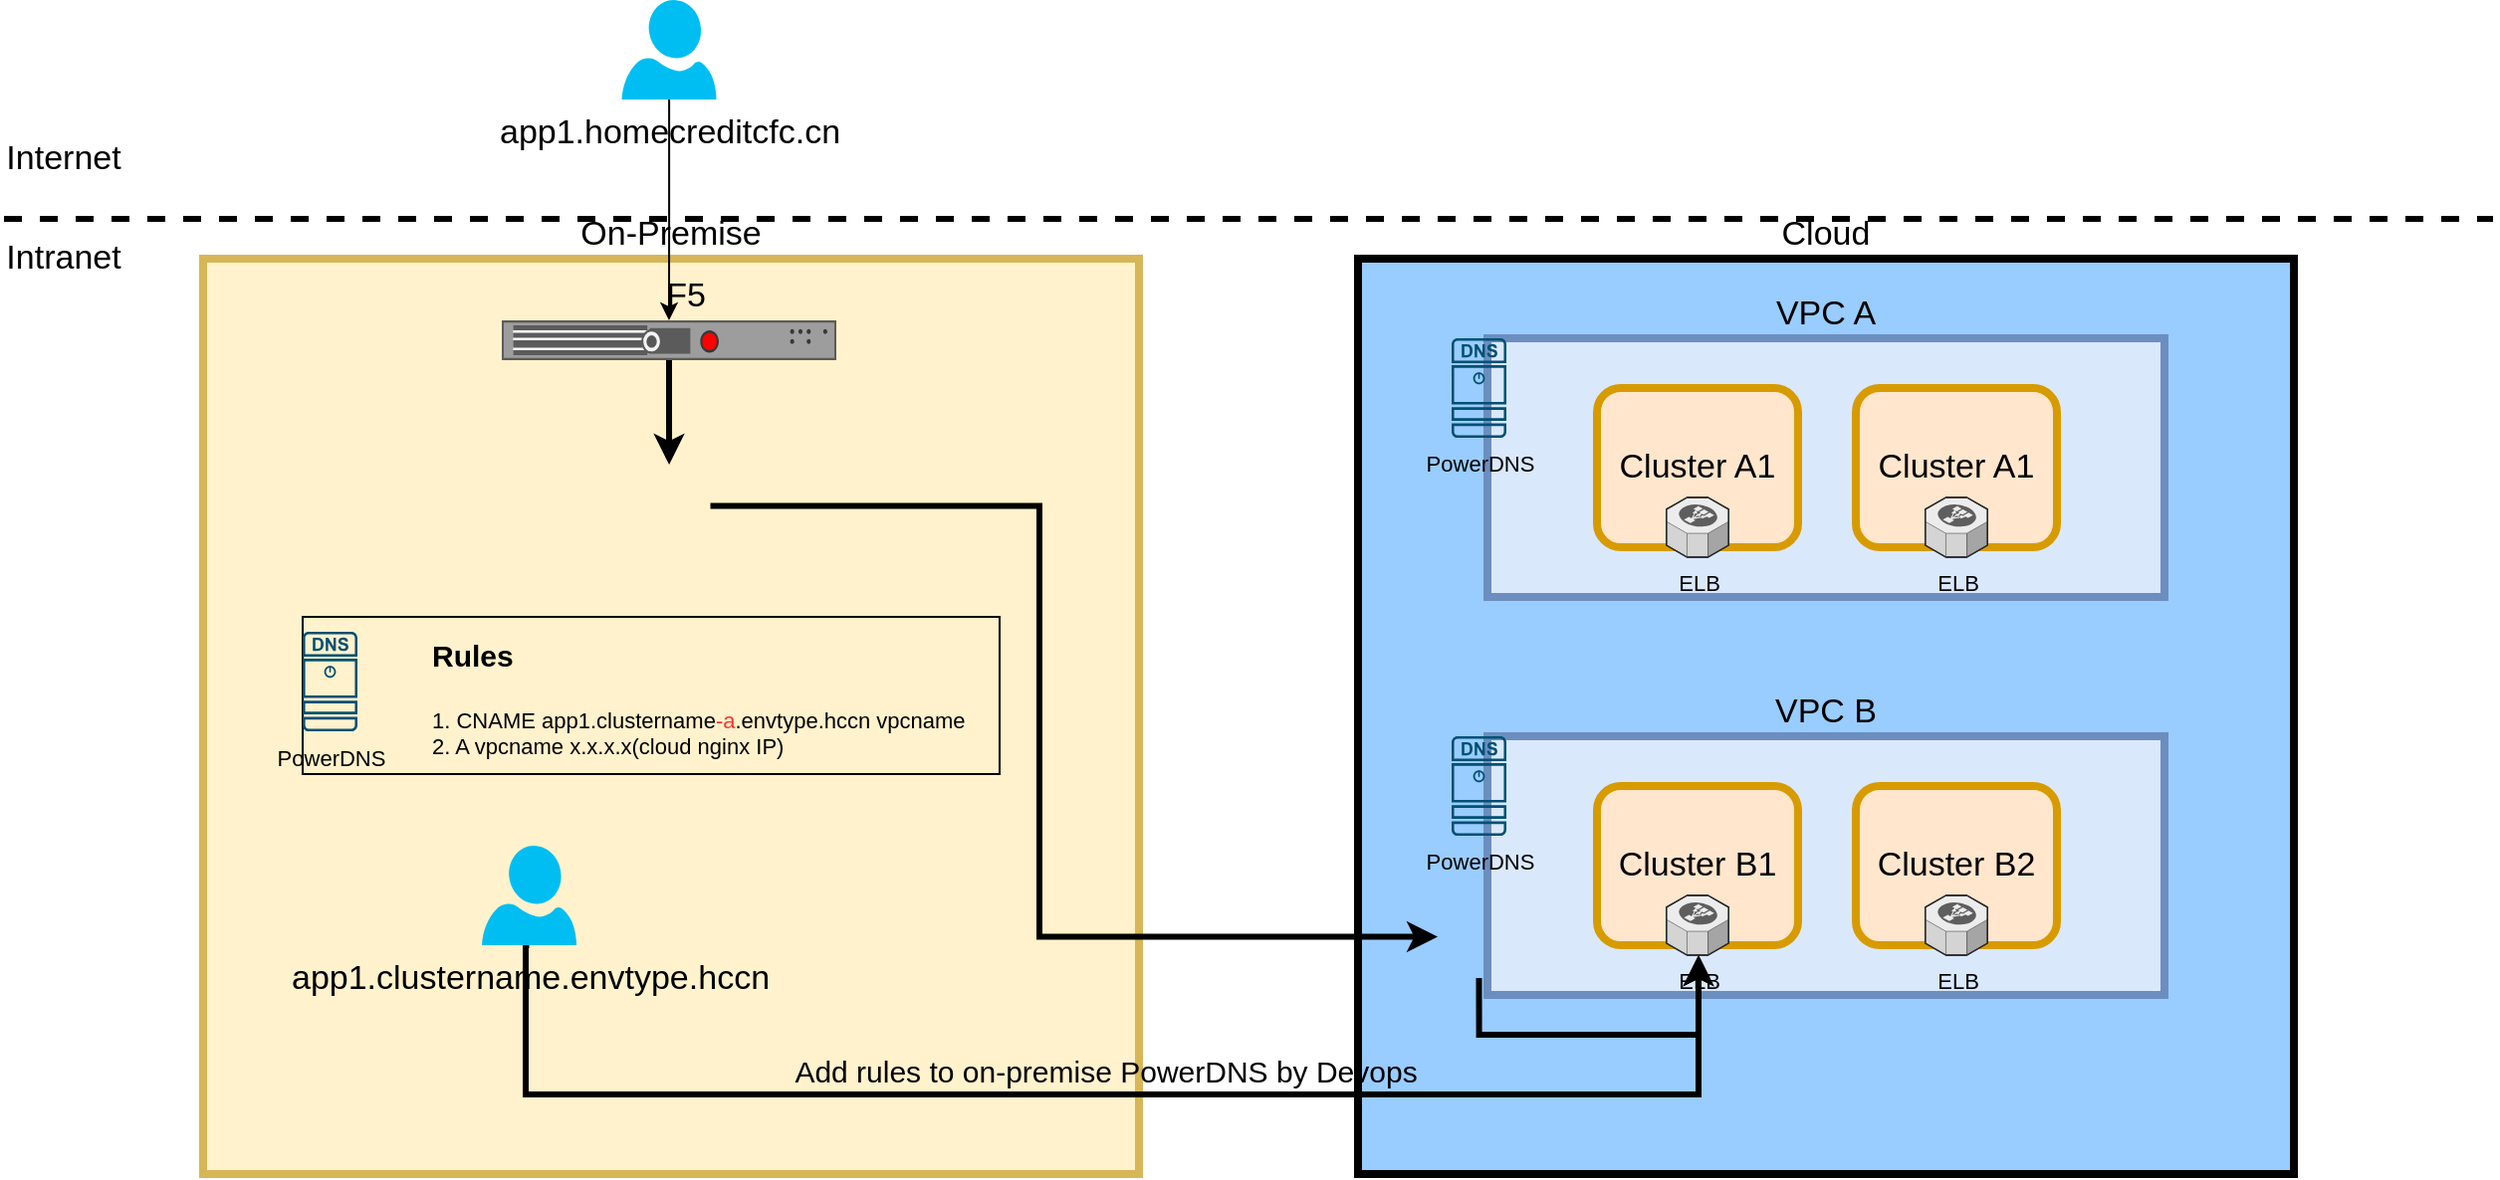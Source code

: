 <mxfile version="14.6.6" type="github">
  <diagram id="9IovndKO5Lwux1j9DJRa" name="Page-1">
    <mxGraphModel dx="1422" dy="752" grid="1" gridSize="10" guides="1" tooltips="1" connect="1" arrows="1" fold="1" page="1" pageScale="1" pageWidth="1920" pageHeight="1200" math="0" shadow="0">
      <root>
        <mxCell id="0" />
        <mxCell id="1" parent="0" />
        <mxCell id="GJDk6ChRwVHrgXMmXjr3-1" value="" style="endArrow=none;dashed=1;html=1;fontSize=11;strokeWidth=3;" edge="1" parent="1">
          <mxGeometry width="50" height="50" relative="1" as="geometry">
            <mxPoint x="10" y="180" as="sourcePoint" />
            <mxPoint x="1260" y="180" as="targetPoint" />
          </mxGeometry>
        </mxCell>
        <mxCell id="GJDk6ChRwVHrgXMmXjr3-4" value="On-Premise" style="rounded=0;whiteSpace=wrap;html=1;strokeWidth=4;labelPosition=center;verticalLabelPosition=top;align=center;verticalAlign=bottom;fontSize=17;fillColor=#fff2cc;strokeColor=#d6b656;" vertex="1" parent="1">
          <mxGeometry x="110" y="200" width="470" height="460" as="geometry" />
        </mxCell>
        <mxCell id="GJDk6ChRwVHrgXMmXjr3-5" value="Cloud" style="rounded=0;whiteSpace=wrap;html=1;strokeWidth=4;labelPosition=center;verticalLabelPosition=top;align=center;verticalAlign=bottom;fontSize=17;labelBorderColor=none;labelBackgroundColor=none;fillColor=#99CCFF;" vertex="1" parent="1">
          <mxGeometry x="690" y="200" width="470" height="460" as="geometry" />
        </mxCell>
        <mxCell id="GJDk6ChRwVHrgXMmXjr3-6" value="&lt;div&gt;VPC A&lt;/div&gt;" style="rounded=0;whiteSpace=wrap;html=1;labelBackgroundColor=none;fontSize=17;strokeWidth=4;labelPosition=center;verticalLabelPosition=top;align=center;verticalAlign=bottom;fillColor=#dae8fc;strokeColor=#6c8ebf;" vertex="1" parent="1">
          <mxGeometry x="755" y="240" width="340" height="130" as="geometry" />
        </mxCell>
        <mxCell id="GJDk6ChRwVHrgXMmXjr3-7" value="&lt;div&gt;VPC B&lt;/div&gt;" style="rounded=0;whiteSpace=wrap;html=1;labelBackgroundColor=none;fontSize=17;strokeWidth=4;labelPosition=center;verticalLabelPosition=top;align=center;verticalAlign=bottom;fillColor=#dae8fc;strokeColor=#6c8ebf;" vertex="1" parent="1">
          <mxGeometry x="755" y="440" width="340" height="130" as="geometry" />
        </mxCell>
        <mxCell id="GJDk6ChRwVHrgXMmXjr3-9" value="Cluster B1" style="rounded=1;whiteSpace=wrap;html=1;labelBackgroundColor=none;fontSize=17;strokeWidth=4;fillColor=#ffe6cc;strokeColor=#d79b00;" vertex="1" parent="1">
          <mxGeometry x="810" y="465" width="101" height="80" as="geometry" />
        </mxCell>
        <mxCell id="GJDk6ChRwVHrgXMmXjr3-13" value="Cluster B2" style="rounded=1;whiteSpace=wrap;html=1;labelBackgroundColor=none;fontSize=17;strokeWidth=4;fillColor=#ffe6cc;strokeColor=#d79b00;" vertex="1" parent="1">
          <mxGeometry x="940" y="465" width="101" height="80" as="geometry" />
        </mxCell>
        <mxCell id="GJDk6ChRwVHrgXMmXjr3-15" value="Cluster A1" style="rounded=1;whiteSpace=wrap;html=1;labelBackgroundColor=none;fontSize=17;strokeWidth=4;fillColor=#ffe6cc;strokeColor=#d79b00;" vertex="1" parent="1">
          <mxGeometry x="810" y="265" width="101" height="80" as="geometry" />
        </mxCell>
        <mxCell id="GJDk6ChRwVHrgXMmXjr3-16" value="Cluster A1" style="rounded=1;whiteSpace=wrap;html=1;labelBackgroundColor=none;fontSize=17;strokeWidth=4;fillColor=#ffe6cc;strokeColor=#d79b00;" vertex="1" parent="1">
          <mxGeometry x="940" y="265" width="101" height="80" as="geometry" />
        </mxCell>
        <mxCell id="GJDk6ChRwVHrgXMmXjr3-26" value="&lt;div style=&quot;font-size: 15px;&quot;&gt;&lt;span style=&quot;font-size: 15px;&quot;&gt;Add rules to on-premise PowerDNS by Devops&lt;/span&gt;&lt;/div&gt;" style="edgeStyle=orthogonalEdgeStyle;rounded=0;orthogonalLoop=1;jettySize=auto;html=1;fontSize=15;strokeWidth=3;exitX=0.5;exitY=1;exitDx=0;exitDy=0;exitPerimeter=0;labelBackgroundColor=none;labelPosition=center;verticalLabelPosition=top;align=center;verticalAlign=bottom;" edge="1" parent="1" source="GJDk6ChRwVHrgXMmXjr3-18" target="GJDk6ChRwVHrgXMmXjr3-36">
          <mxGeometry relative="1" as="geometry">
            <Array as="points">
              <mxPoint x="272" y="545" />
              <mxPoint x="272" y="620" />
              <mxPoint x="861" y="620" />
            </Array>
          </mxGeometry>
        </mxCell>
        <mxCell id="GJDk6ChRwVHrgXMmXjr3-18" value="&lt;div&gt;app1.clustername.envtype.hccn&lt;/div&gt;" style="verticalLabelPosition=bottom;html=1;verticalAlign=top;align=center;strokeColor=none;fillColor=#00BEF2;shape=mxgraph.azure.user;labelBackgroundColor=none;fontSize=17;" vertex="1" parent="1">
          <mxGeometry x="250" y="495" width="47.5" height="50" as="geometry" />
        </mxCell>
        <mxCell id="GJDk6ChRwVHrgXMmXjr3-21" value="" style="edgeStyle=orthogonalEdgeStyle;rounded=0;orthogonalLoop=1;jettySize=auto;html=1;fontSize=17;" edge="1" parent="1" source="GJDk6ChRwVHrgXMmXjr3-19" target="GJDk6ChRwVHrgXMmXjr3-20">
          <mxGeometry relative="1" as="geometry" />
        </mxCell>
        <mxCell id="GJDk6ChRwVHrgXMmXjr3-19" value="app1.homecreditcfc.cn" style="verticalLabelPosition=bottom;html=1;verticalAlign=top;align=center;strokeColor=none;fillColor=#00BEF2;shape=mxgraph.azure.user;labelBackgroundColor=none;fontSize=17;" vertex="1" parent="1">
          <mxGeometry x="320.25" y="70" width="47.5" height="50" as="geometry" />
        </mxCell>
        <mxCell id="GJDk6ChRwVHrgXMmXjr3-55" value="" style="edgeStyle=orthogonalEdgeStyle;rounded=0;orthogonalLoop=1;jettySize=auto;html=1;fontSize=11;strokeWidth=3;entryX=0;entryY=0.5;entryDx=0;entryDy=0;exitX=1;exitY=0.5;exitDx=0;exitDy=0;" edge="1" parent="1" source="GJDk6ChRwVHrgXMmXjr3-59" target="GJDk6ChRwVHrgXMmXjr3-34">
          <mxGeometry relative="1" as="geometry">
            <mxPoint x="508" y="241" as="targetPoint" />
            <Array as="points">
              <mxPoint x="530" y="324" />
              <mxPoint x="530" y="541" />
            </Array>
          </mxGeometry>
        </mxCell>
        <mxCell id="GJDk6ChRwVHrgXMmXjr3-60" value="" style="edgeStyle=orthogonalEdgeStyle;rounded=0;orthogonalLoop=1;jettySize=auto;html=1;fontSize=11;strokeWidth=3;" edge="1" parent="1" source="GJDk6ChRwVHrgXMmXjr3-20" target="GJDk6ChRwVHrgXMmXjr3-59">
          <mxGeometry relative="1" as="geometry" />
        </mxCell>
        <mxCell id="GJDk6ChRwVHrgXMmXjr3-20" value="F5" style="strokeColor=#666666;html=1;labelPosition=center;align=center;spacingLeft=15;shadow=0;dashed=0;outlineConnect=0;shape=mxgraph.rack.f5.arx_500;labelBackgroundColor=none;fontSize=17;verticalLabelPosition=top;verticalAlign=bottom;" vertex="1" parent="1">
          <mxGeometry x="260" y="231" width="168" height="20" as="geometry" />
        </mxCell>
        <mxCell id="GJDk6ChRwVHrgXMmXjr3-22" value="" style="shape=image;html=1;verticalAlign=top;verticalLabelPosition=bottom;labelBackgroundColor=#ffffff;imageAspect=0;aspect=fixed;image=https://cdn4.iconfinder.com/data/icons/logos-brands-5/24/nginx-128.png;fontSize=17;strokeWidth=4;" vertex="1" parent="1">
          <mxGeometry x="730" y="320" width="41.5" height="41.5" as="geometry" />
        </mxCell>
        <mxCell id="GJDk6ChRwVHrgXMmXjr3-23" value="Internet" style="text;html=1;strokeColor=none;fillColor=none;align=center;verticalAlign=middle;whiteSpace=wrap;rounded=0;labelBackgroundColor=none;fontSize=17;" vertex="1" parent="1">
          <mxGeometry x="20" y="140" width="40" height="20" as="geometry" />
        </mxCell>
        <mxCell id="GJDk6ChRwVHrgXMmXjr3-24" value="Intranet" style="text;html=1;strokeColor=none;fillColor=none;align=center;verticalAlign=middle;whiteSpace=wrap;rounded=0;labelBackgroundColor=none;fontSize=17;" vertex="1" parent="1">
          <mxGeometry x="20" y="190" width="40" height="20" as="geometry" />
        </mxCell>
        <mxCell id="GJDk6ChRwVHrgXMmXjr3-32" value="PowerDNS" style="points=[[0.015,0.015,0],[0.985,0.015,0],[0.985,0.985,0],[0.015,0.985,0],[0.25,0,0],[0.5,0,0],[0.75,0,0],[1,0.25,0],[1,0.5,0],[1,0.75,0],[0.75,1,0],[0.5,1,0],[0.25,1,0],[0,0.75,0],[0,0.5,0],[0,0.25,0]];verticalLabelPosition=bottom;html=1;verticalAlign=top;aspect=fixed;align=center;pointerEvents=1;shape=mxgraph.cisco19.dns_server;fillColor=#005073;strokeColor=none;labelBackgroundColor=none;fontSize=11;" vertex="1" parent="1">
          <mxGeometry x="737" y="240" width="27.5" height="50" as="geometry" />
        </mxCell>
        <mxCell id="GJDk6ChRwVHrgXMmXjr3-33" value="PowerDNS" style="points=[[0.015,0.015,0],[0.985,0.015,0],[0.985,0.985,0],[0.015,0.985,0],[0.25,0,0],[0.5,0,0],[0.75,0,0],[1,0.25,0],[1,0.5,0],[1,0.75,0],[0.75,1,0],[0.5,1,0],[0.25,1,0],[0,0.75,0],[0,0.5,0],[0,0.25,0]];verticalLabelPosition=bottom;html=1;verticalAlign=top;aspect=fixed;align=center;pointerEvents=1;shape=mxgraph.cisco19.dns_server;fillColor=#005073;strokeColor=none;labelBackgroundColor=none;fontSize=11;" vertex="1" parent="1">
          <mxGeometry x="737" y="440" width="27.5" height="50" as="geometry" />
        </mxCell>
        <mxCell id="GJDk6ChRwVHrgXMmXjr3-35" style="edgeStyle=orthogonalEdgeStyle;rounded=0;orthogonalLoop=1;jettySize=auto;html=1;fontSize=11;strokeWidth=3;exitX=0.5;exitY=1;exitDx=0;exitDy=0;" edge="1" parent="1" source="GJDk6ChRwVHrgXMmXjr3-34" target="GJDk6ChRwVHrgXMmXjr3-36">
          <mxGeometry relative="1" as="geometry">
            <Array as="points">
              <mxPoint x="751" y="590" />
              <mxPoint x="861" y="590" />
            </Array>
          </mxGeometry>
        </mxCell>
        <mxCell id="GJDk6ChRwVHrgXMmXjr3-34" value="" style="shape=image;html=1;verticalAlign=top;verticalLabelPosition=bottom;labelBackgroundColor=#ffffff;imageAspect=0;aspect=fixed;image=https://cdn4.iconfinder.com/data/icons/logos-brands-5/24/nginx-128.png;fontSize=17;strokeWidth=4;" vertex="1" parent="1">
          <mxGeometry x="730" y="520" width="41.5" height="41.5" as="geometry" />
        </mxCell>
        <mxCell id="GJDk6ChRwVHrgXMmXjr3-36" value="&lt;div&gt;ELB&lt;/div&gt;&lt;div&gt;&lt;br&gt;&lt;/div&gt;" style="verticalLabelPosition=bottom;html=1;verticalAlign=top;strokeWidth=1;align=center;outlineConnect=0;dashed=0;outlineConnect=0;shape=mxgraph.aws3d.elasticLoadBalancing;fillColor=#ECECEC;strokeColor=#5E5E5E;aspect=fixed;labelBackgroundColor=none;fontSize=11;" vertex="1" parent="1">
          <mxGeometry x="844.85" y="520" width="31.3" height="30" as="geometry" />
        </mxCell>
        <mxCell id="GJDk6ChRwVHrgXMmXjr3-37" value="ELB" style="verticalLabelPosition=bottom;html=1;verticalAlign=top;strokeWidth=1;align=center;outlineConnect=0;dashed=0;outlineConnect=0;shape=mxgraph.aws3d.elasticLoadBalancing;fillColor=#ECECEC;strokeColor=#5E5E5E;aspect=fixed;labelBackgroundColor=none;fontSize=11;" vertex="1" parent="1">
          <mxGeometry x="974.85" y="520" width="31.3" height="30" as="geometry" />
        </mxCell>
        <mxCell id="GJDk6ChRwVHrgXMmXjr3-53" value="" style="group;labelBorderColor=#000000;rounded=0;strokeColor=#000000;" vertex="1" connectable="0" parent="1">
          <mxGeometry x="160" y="380" width="350" height="79" as="geometry" />
        </mxCell>
        <mxCell id="GJDk6ChRwVHrgXMmXjr3-30" value="&lt;h1&gt;&lt;font style=&quot;font-size: 15px&quot;&gt;Rules&lt;/font&gt;&lt;/h1&gt;&lt;div&gt;1. CNAME app1.clustername&lt;font color=&quot;#FF3333&quot;&gt;-a&lt;/font&gt;.envtype.hccn vpcname&lt;/div&gt;&lt;div&gt;2. A vpcname x.x.x.x(cloud nginx IP)&lt;br&gt;&lt;/div&gt;" style="text;html=1;spacing=5;spacingTop=-20;overflow=hidden;rounded=0;labelBackgroundColor=none;fontSize=11;labelBorderColor=none;whiteSpace=wrap;" vertex="1" parent="GJDk6ChRwVHrgXMmXjr3-53">
          <mxGeometry x="60" width="290" height="79" as="geometry" />
        </mxCell>
        <mxCell id="GJDk6ChRwVHrgXMmXjr3-39" value="PowerDNS" style="points=[[0.015,0.015,0],[0.985,0.015,0],[0.985,0.985,0],[0.015,0.985,0],[0.25,0,0],[0.5,0,0],[0.75,0,0],[1,0.25,0],[1,0.5,0],[1,0.75,0],[0.75,1,0],[0.5,1,0],[0.25,1,0],[0,0.75,0],[0,0.5,0],[0,0.25,0]];verticalLabelPosition=bottom;html=1;verticalAlign=top;aspect=fixed;align=center;pointerEvents=1;shape=mxgraph.cisco19.dns_server;fillColor=#005073;strokeColor=none;labelBackgroundColor=none;fontSize=11;" vertex="1" parent="GJDk6ChRwVHrgXMmXjr3-53">
          <mxGeometry y="7.5" width="27.5" height="50" as="geometry" />
        </mxCell>
        <mxCell id="GJDk6ChRwVHrgXMmXjr3-56" value="ELB" style="verticalLabelPosition=bottom;html=1;verticalAlign=top;strokeWidth=1;align=center;outlineConnect=0;dashed=0;outlineConnect=0;shape=mxgraph.aws3d.elasticLoadBalancing;fillColor=#ECECEC;strokeColor=#5E5E5E;aspect=fixed;labelBackgroundColor=none;fontSize=11;" vertex="1" parent="1">
          <mxGeometry x="974.85" y="320" width="31.3" height="30" as="geometry" />
        </mxCell>
        <mxCell id="GJDk6ChRwVHrgXMmXjr3-57" value="ELB" style="verticalLabelPosition=bottom;html=1;verticalAlign=top;strokeWidth=1;align=center;outlineConnect=0;dashed=0;outlineConnect=0;shape=mxgraph.aws3d.elasticLoadBalancing;fillColor=#ECECEC;strokeColor=#5E5E5E;aspect=fixed;labelBackgroundColor=none;fontSize=11;" vertex="1" parent="1">
          <mxGeometry x="844.85" y="320" width="31.3" height="30" as="geometry" />
        </mxCell>
        <mxCell id="GJDk6ChRwVHrgXMmXjr3-58" value="" style="shape=image;html=1;verticalAlign=top;verticalLabelPosition=bottom;labelBackgroundColor=#ffffff;imageAspect=0;aspect=fixed;image=https://cdn4.iconfinder.com/data/icons/logos-brands-5/24/nginx-128.png;fontSize=17;strokeWidth=4;" vertex="1" parent="1">
          <mxGeometry x="730" y="320" width="41.5" height="41.5" as="geometry" />
        </mxCell>
        <mxCell id="GJDk6ChRwVHrgXMmXjr3-59" value="" style="shape=image;html=1;verticalAlign=top;verticalLabelPosition=bottom;labelBackgroundColor=#ffffff;imageAspect=0;aspect=fixed;image=https://cdn4.iconfinder.com/data/icons/logos-brands-5/24/nginx-128.png;fontSize=17;strokeWidth=4;" vertex="1" parent="1">
          <mxGeometry x="323.25" y="303.5" width="41.5" height="41.5" as="geometry" />
        </mxCell>
      </root>
    </mxGraphModel>
  </diagram>
</mxfile>
